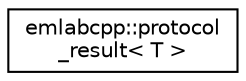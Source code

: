 digraph "Graphical Class Hierarchy"
{
 // LATEX_PDF_SIZE
  edge [fontname="Helvetica",fontsize="10",labelfontname="Helvetica",labelfontsize="10"];
  node [fontname="Helvetica",fontsize="10",shape=record];
  rankdir="LR";
  Node0 [label="emlabcpp::protocol\l_result\< T \>",height=0.2,width=0.4,color="black", fillcolor="white", style="filled",URL="$structemlabcpp_1_1protocol__result.html",tooltip=" "];
}
